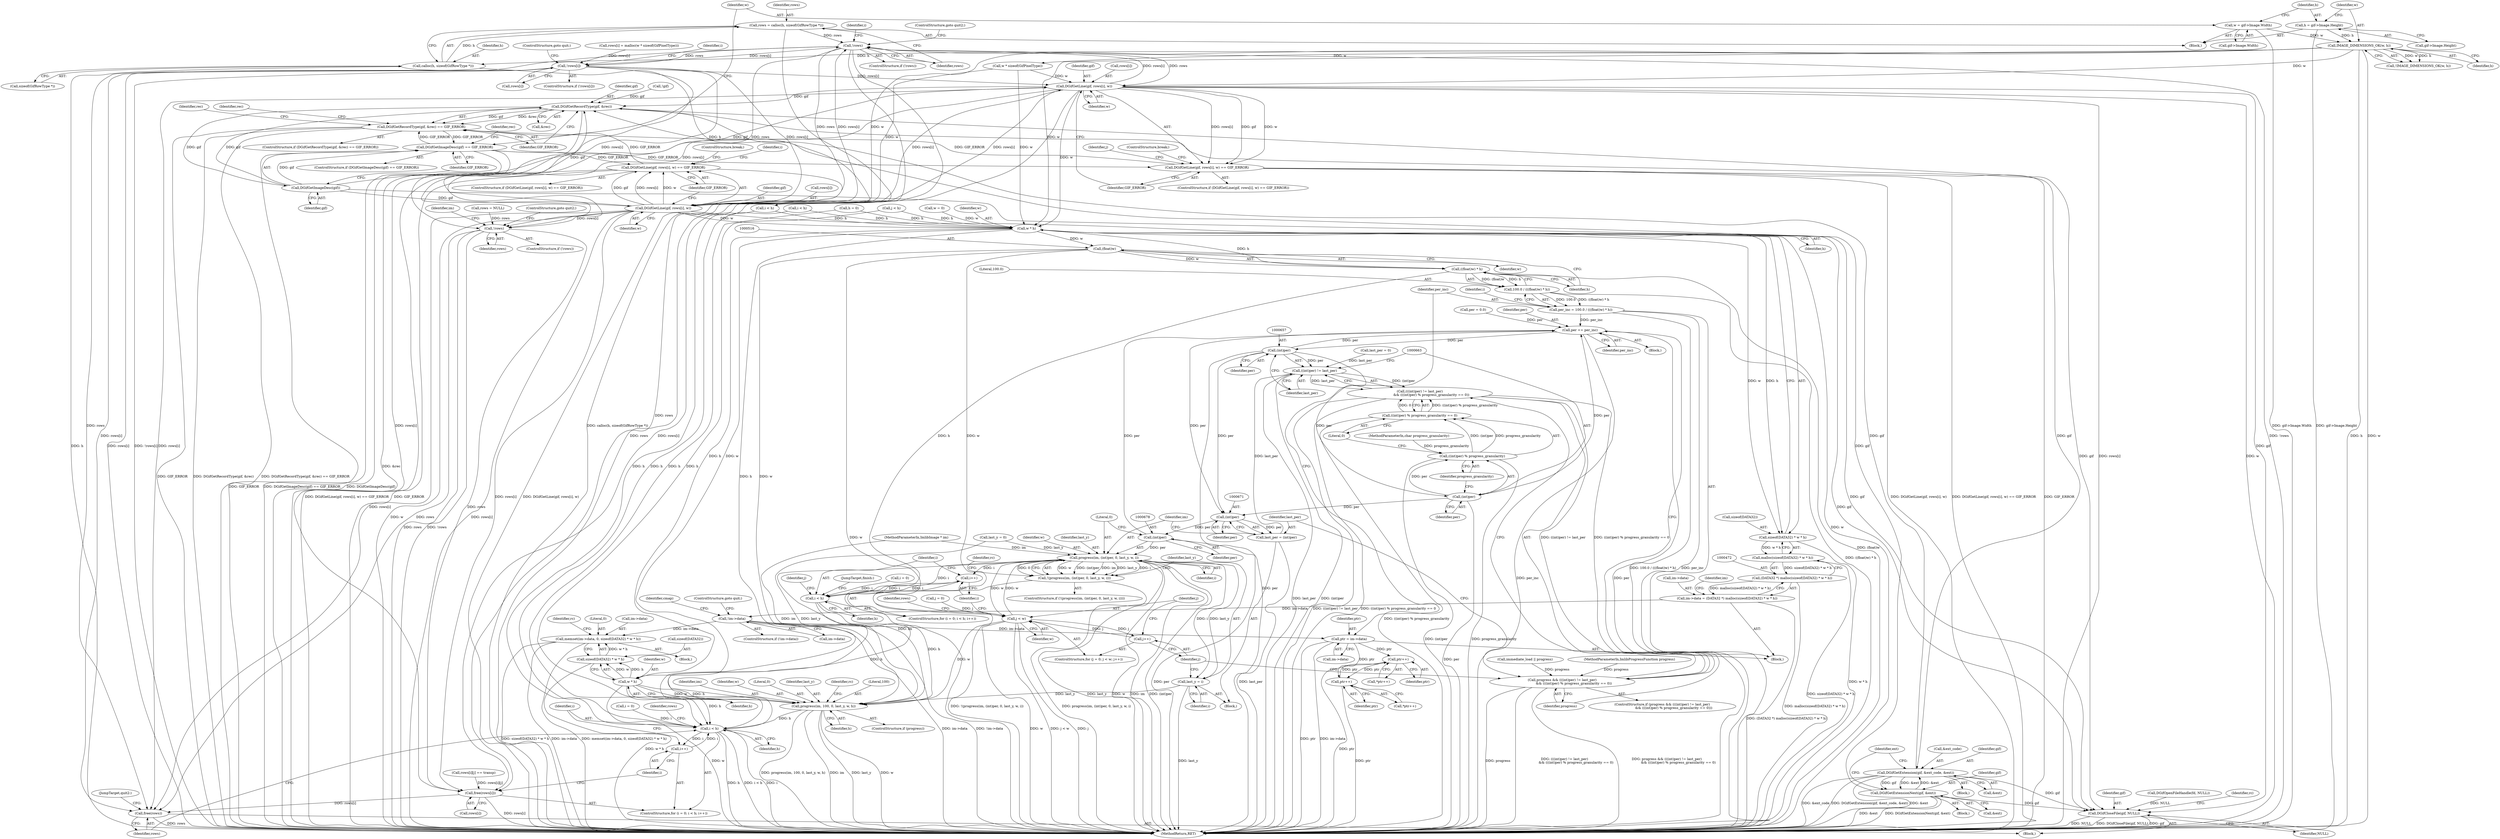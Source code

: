 digraph "0_enlightment_1f9b0b32728803a1578e658cd0955df773e34f49@API" {
"1000253" [label="(Call,rows = calloc(h, sizeof(GifRowType *)))"];
"1000255" [label="(Call,calloc(h, sizeof(GifRowType *)))"];
"1000249" [label="(Call,IMAGE_DIMENSIONS_OK(w, h))"];
"1000233" [label="(Call,w = gif->Image.Width)"];
"1000240" [label="(Call,h = gif->Image.Height)"];
"1000260" [label="(Call,!rows)"];
"1000283" [label="(Call,!rows[i])"];
"1000322" [label="(Call,DGifGetLine(gif, rows[i], w))"];
"1000206" [label="(Call,DGifGetRecordType(gif, &rec))"];
"1000205" [label="(Call,DGifGetRecordType(gif, &rec) == GIF_ERROR)"];
"1000224" [label="(Call,DGifGetImageDesc(gif) == GIF_ERROR)"];
"1000321" [label="(Call,DGifGetLine(gif, rows[i], w) == GIF_ERROR)"];
"1000344" [label="(Call,DGifGetLine(gif, rows[i], w) == GIF_ERROR)"];
"1000225" [label="(Call,DGifGetImageDesc(gif))"];
"1000345" [label="(Call,DGifGetLine(gif, rows[i], w))"];
"1000427" [label="(Call,!rows)"];
"1000715" [label="(Call,free(rows[i]))"];
"1000719" [label="(Call,free(rows))"];
"1000477" [label="(Call,w * h)"];
"1000474" [label="(Call,sizeof(DATA32) * w * h)"];
"1000473" [label="(Call,malloc(sizeof(DATA32) * w * h))"];
"1000471" [label="(Call,(DATA32 *) malloc(sizeof(DATA32) * w * h))"];
"1000467" [label="(Call,im->data = (DATA32 *) malloc(sizeof(DATA32) * w * h))"];
"1000481" [label="(Call,!im->data)"];
"1000490" [label="(Call,memset(im->data, 0, sizeof(DATA32) * w * h))"];
"1000505" [label="(Call,ptr = im->data)"];
"1000577" [label="(Call,ptr++)"];
"1000633" [label="(Call,ptr++)"];
"1000498" [label="(Call,w * h)"];
"1000495" [label="(Call,sizeof(DATA32) * w * h)"];
"1000695" [label="(Call,progress(im, 100, 0, last_y, w, h))"];
"1000710" [label="(Call,i < h)"];
"1000713" [label="(Call,i++)"];
"1000515" [label="(Call,(float)w)"];
"1000514" [label="(Call,((float)w) * h)"];
"1000512" [label="(Call,100.0 / (((float)w) * h))"];
"1000510" [label="(Call,per_inc = 100.0 / (((float)w) * h))"];
"1000648" [label="(Call,per += per_inc)"];
"1000656" [label="(Call,(int)per)"];
"1000655" [label="(Call,((int)per) != last_per)"];
"1000654" [label="(Call,(((int)per) != last_per)\n                      && (((int)per) % progress_granularity == 0))"];
"1000652" [label="(Call,progress && (((int)per) != last_per)\n                      && (((int)per) % progress_granularity == 0))"];
"1000662" [label="(Call,(int)per)"];
"1000661" [label="(Call,((int)per) % progress_granularity)"];
"1000660" [label="(Call,((int)per) % progress_granularity == 0)"];
"1000670" [label="(Call,(int)per)"];
"1000668" [label="(Call,last_per = (int)per)"];
"1000677" [label="(Call,(int)per)"];
"1000675" [label="(Call,progress(im, (int)per, 0, last_y, w, i))"];
"1000526" [label="(Call,i++)"];
"1000523" [label="(Call,i < h)"];
"1000533" [label="(Call,j < w)"];
"1000536" [label="(Call,j++)"];
"1000674" [label="(Call,!(progress(im, (int)per, 0, last_y, w, i)))"];
"1000689" [label="(Call,last_y = i)"];
"1000722" [label="(Call,DGifCloseFile(gif, NULL))"];
"1000368" [label="(Call,DGifGetExtension(gif, &ext_code, &ext))"];
"1000402" [label="(Call,DGifGetExtensionNext(gif, &ext))"];
"1000249" [label="(Call,IMAGE_DIMENSIONS_OK(w, h))"];
"1000711" [label="(Identifier,i)"];
"1000494" [label="(Literal,0)"];
"1000265" [label="(Identifier,i)"];
"1000519" [label="(ControlStructure,for (i = 0; i < h; i++))"];
"1000723" [label="(Identifier,gif)"];
"1000482" [label="(Call,im->data)"];
"1000667" [label="(Block,)"];
"1000715" [label="(Call,free(rows[i]))"];
"1000699" [label="(Identifier,last_y)"];
"1000681" [label="(Identifier,last_y)"];
"1000515" [label="(Call,(float)w)"];
"1000477" [label="(Call,w * h)"];
"1000672" [label="(Identifier,per)"];
"1000235" [label="(Call,gif->Image.Width)"];
"1000114" [label="(Block,)"];
"1000533" [label="(Call,j < w)"];
"1000375" [label="(Identifier,ext)"];
"1000402" [label="(Call,DGifGetExtensionNext(gif, &ext))"];
"1000475" [label="(Call,sizeof(DATA32))"];
"1000661" [label="(Call,((int)per) % progress_granularity)"];
"1000526" [label="(Call,i++)"];
"1000506" [label="(Identifier,ptr)"];
"1000680" [label="(Literal,0)"];
"1000686" [label="(Identifier,rc)"];
"1000207" [label="(Identifier,gif)"];
"1000362" [label="(Block,)"];
"1000514" [label="(Call,((float)w) * h)"];
"1000230" [label="(Identifier,rec)"];
"1000500" [label="(Identifier,h)"];
"1000376" [label="(Block,)"];
"1000254" [label="(Identifier,rows)"];
"1000495" [label="(Call,sizeof(DATA32) * w * h)"];
"1000691" [label="(Identifier,i)"];
"1000345" [label="(Call,DGifGetLine(gif, rows[i], w))"];
"1000404" [label="(Call,&ext)"];
"1000485" [label="(ControlStructure,goto quit;)"];
"1000675" [label="(Call,progress(im, (int)per, 0, last_y, w, i))"];
"1000577" [label="(Call,ptr++)"];
"1000505" [label="(Call,ptr = im->data)"];
"1000713" [label="(Call,i++)"];
"1000218" [label="(Identifier,rec)"];
"1000403" [label="(Identifier,gif)"];
"1000271" [label="(Identifier,i)"];
"1000330" [label="(ControlStructure,break;)"];
"1000491" [label="(Call,im->data)"];
"1000139" [label="(Call,h = 0)"];
"1000712" [label="(Identifier,h)"];
"1000658" [label="(Identifier,per)"];
"1000517" [label="(Identifier,w)"];
"1000703" [label="(Identifier,rc)"];
"1000632" [label="(Call,*ptr++)"];
"1000188" [label="(Call,DGifOpenFileHandle(fd, NULL))"];
"1000433" [label="(Identifier,im)"];
"1000726" [label="(Identifier,rc)"];
"1000226" [label="(Identifier,gif)"];
"1000206" [label="(Call,DGifGetRecordType(gif, &rec))"];
"1000479" [label="(Identifier,h)"];
"1000683" [label="(Identifier,i)"];
"1000502" [label="(Identifier,rc)"];
"1000650" [label="(Identifier,per_inc)"];
"1000530" [label="(Call,j = 0)"];
"1000666" [label="(Literal,0)"];
"1000513" [label="(Literal,100.0)"];
"1000204" [label="(ControlStructure,if (DGifGetRecordType(gif, &rec) == GIF_ERROR))"];
"1000634" [label="(Identifier,ptr)"];
"1000478" [label="(Identifier,w)"];
"1000498" [label="(Call,w * h)"];
"1000205" [label="(Call,DGifGetRecordType(gif, &rec) == GIF_ERROR)"];
"1000253" [label="(Call,rows = calloc(h, sizeof(GifRowType *)))"];
"1000256" [label="(Identifier,h)"];
"1000311" [label="(Call,j < h)"];
"1000716" [label="(Call,rows[i])"];
"1000255" [label="(Call,calloc(h, sizeof(GifRowType *)))"];
"1000323" [label="(Identifier,gif)"];
"1000677" [label="(Call,(int)per)"];
"1000428" [label="(Identifier,rows)"];
"1000346" [label="(Identifier,gif)"];
"1000531" [label="(Identifier,j)"];
"1000536" [label="(Call,j++)"];
"1000322" [label="(Call,DGifGetLine(gif, rows[i], w))"];
"1000483" [label="(Identifier,im)"];
"1000370" [label="(Call,&ext_code)"];
"1000112" [label="(MethodParameterIn,char progress_granularity)"];
"1000227" [label="(Identifier,GIF_ERROR)"];
"1000224" [label="(Call,DGifGetImageDesc(gif) == GIF_ERROR)"];
"1000222" [label="(Block,)"];
"1000259" [label="(ControlStructure,if (!rows))"];
"1000481" [label="(Call,!im->data)"];
"1000344" [label="(Call,DGifGetLine(gif, rows[i], w) == GIF_ERROR)"];
"1000353" [label="(ControlStructure,break;)"];
"1000499" [label="(Identifier,w)"];
"1000633" [label="(Call,ptr++)"];
"1000697" [label="(Literal,100)"];
"1000535" [label="(Identifier,w)"];
"1000669" [label="(Identifier,last_per)"];
"1000674" [label="(Call,!(progress(im, (int)per, 0, last_y, w, i)))"];
"1000234" [label="(Identifier,w)"];
"1000682" [label="(Identifier,w)"];
"1000351" [label="(Identifier,GIF_ERROR)"];
"1000719" [label="(Call,free(rows))"];
"1000160" [label="(Call,rows = NULL)"];
"1000143" [label="(Call,per = 0.0)"];
"1000521" [label="(Identifier,i)"];
"1000430" [label="(ControlStructure,goto quit2;)"];
"1000474" [label="(Call,sizeof(DATA32) * w * h)"];
"1000710" [label="(Call,i < h)"];
"1000659" [label="(Identifier,last_per)"];
"1000488" [label="(Identifier,cmap)"];
"1000695" [label="(Call,progress(im, 100, 0, last_y, w, h))"];
"1000664" [label="(Identifier,per)"];
"1000324" [label="(Call,rows[i])"];
"1000529" [label="(ControlStructure,for (j = 0; j < w; j++))"];
"1000507" [label="(Call,im->data)"];
"1000368" [label="(Call,DGifGetExtension(gif, &ext_code, &ext))"];
"1000690" [label="(Identifier,last_y)"];
"1000315" [label="(Identifier,j)"];
"1000110" [label="(MethodParameterIn,ImlibImage * im)"];
"1000537" [label="(Identifier,j)"];
"1000722" [label="(Call,DGifCloseFile(gif, NULL))"];
"1000696" [label="(Identifier,im)"];
"1000692" [label="(JumpTarget,finish:)"];
"1000578" [label="(Identifier,ptr)"];
"1000426" [label="(ControlStructure,if (!rows))"];
"1000240" [label="(Call,h = gif->Image.Height)"];
"1000511" [label="(Identifier,per_inc)"];
"1000328" [label="(Identifier,GIF_ERROR)"];
"1000520" [label="(Call,i = 0)"];
"1000701" [label="(Identifier,h)"];
"1000208" [label="(Call,&rec)"];
"1000320" [label="(ControlStructure,if (DGifGetLine(gif, rows[i], w) == GIF_ERROR))"];
"1000724" [label="(Identifier,NULL)"];
"1000257" [label="(Call,sizeof(GifRowType *))"];
"1000241" [label="(Identifier,h)"];
"1000510" [label="(Call,per_inc = 100.0 / (((float)w) * h))"];
"1000489" [label="(Block,)"];
"1000721" [label="(JumpTarget,quit2:)"];
"1000192" [label="(Call,!gif)"];
"1000656" [label="(Call,(int)per)"];
"1000210" [label="(Identifier,GIF_ERROR)"];
"1000670" [label="(Call,(int)per)"];
"1000660" [label="(Call,((int)per) % progress_granularity == 0)"];
"1000673" [label="(ControlStructure,if (!(progress(im, (int)per, 0, last_y, w, i))))"];
"1000442" [label="(Call,immediate_load || progress)"];
"1000576" [label="(Call,*ptr++)"];
"1000233" [label="(Call,w = gif->Image.Width)"];
"1000717" [label="(Identifier,rows)"];
"1000689" [label="(Call,last_y = i)"];
"1000706" [label="(ControlStructure,for (i = 0; i < h; i++))"];
"1000720" [label="(Identifier,rows)"];
"1000248" [label="(Call,!IMAGE_DIMENSIONS_OK(w, h))"];
"1000468" [label="(Call,im->data)"];
"1000700" [label="(Identifier,w)"];
"1000327" [label="(Identifier,w)"];
"1000496" [label="(Call,sizeof(DATA32))"];
"1000343" [label="(ControlStructure,if (DGifGetLine(gif, rows[i], w) == GIF_ERROR))"];
"1000648" [label="(Call,per += per_inc)"];
"1000471" [label="(Call,(DATA32 *) malloc(sizeof(DATA32) * w * h))"];
"1000111" [label="(MethodParameterIn,ImlibProgressFunction progress)"];
"1000283" [label="(Call,!rows[i])"];
"1000727" [label="(MethodReturn,RET)"];
"1000652" [label="(Call,progress && (((int)per) != last_per)\n                      && (((int)per) % progress_granularity == 0))"];
"1000655" [label="(Call,((int)per) != last_per)"];
"1000267" [label="(Call,i < h)"];
"1000223" [label="(ControlStructure,if (DGifGetImageDesc(gif) == GIF_ERROR))"];
"1000654" [label="(Call,(((int)per) != last_per)\n                      && (((int)per) % progress_granularity == 0))"];
"1000278" [label="(Call,w * sizeof(GifPixelType))"];
"1000242" [label="(Call,gif->Image.Height)"];
"1000347" [label="(Call,rows[i])"];
"1000251" [label="(Identifier,h)"];
"1000525" [label="(Identifier,h)"];
"1000225" [label="(Call,DGifGetImageDesc(gif))"];
"1000714" [label="(Identifier,i)"];
"1000693" [label="(ControlStructure,if (progress))"];
"1000649" [label="(Identifier,per)"];
"1000369" [label="(Identifier,gif)"];
"1000284" [label="(Call,rows[i])"];
"1000213" [label="(Identifier,rec)"];
"1000512" [label="(Call,100.0 / (((float)w) * h))"];
"1000651" [label="(ControlStructure,if (progress && (((int)per) != last_per)\n                      && (((int)per) % progress_granularity == 0)))"];
"1000534" [label="(Identifier,j)"];
"1000135" [label="(Call,w = 0)"];
"1000480" [label="(ControlStructure,if (!im->data))"];
"1000668" [label="(Call,last_per = (int)per)"];
"1000662" [label="(Call,(int)per)"];
"1000527" [label="(Identifier,i)"];
"1000260" [label="(Call,!rows)"];
"1000427" [label="(Call,!rows)"];
"1000262" [label="(ControlStructure,goto quit2;)"];
"1000152" [label="(Call,last_y = 0)"];
"1000707" [label="(Call,i = 0)"];
"1000679" [label="(Identifier,per)"];
"1000540" [label="(Call,rows[i][j] == transp)"];
"1000282" [label="(ControlStructure,if (!rows[i]))"];
"1000287" [label="(ControlStructure,goto quit;)"];
"1000524" [label="(Identifier,i)"];
"1000350" [label="(Identifier,w)"];
"1000467" [label="(Call,im->data = (DATA32 *) malloc(sizeof(DATA32) * w * h))"];
"1000698" [label="(Literal,0)"];
"1000676" [label="(Identifier,im)"];
"1000273" [label="(Call,rows[i] = malloc(w * sizeof(GifPixelType)))"];
"1000445" [label="(Block,)"];
"1000337" [label="(Call,i < h)"];
"1000538" [label="(Block,)"];
"1000261" [label="(Identifier,rows)"];
"1000321" [label="(Call,DGifGetLine(gif, rows[i], w) == GIF_ERROR)"];
"1000341" [label="(Identifier,i)"];
"1000665" [label="(Identifier,progress_granularity)"];
"1000543" [label="(Identifier,rows)"];
"1000518" [label="(Identifier,h)"];
"1000372" [label="(Call,&ext)"];
"1000250" [label="(Identifier,w)"];
"1000523" [label="(Call,i < h)"];
"1000148" [label="(Call,last_per = 0)"];
"1000473" [label="(Call,malloc(sizeof(DATA32) * w * h))"];
"1000653" [label="(Identifier,progress)"];
"1000490" [label="(Call,memset(im->data, 0, sizeof(DATA32) * w * h))"];
"1000253" -> "1000222"  [label="AST: "];
"1000253" -> "1000255"  [label="CFG: "];
"1000254" -> "1000253"  [label="AST: "];
"1000255" -> "1000253"  [label="AST: "];
"1000261" -> "1000253"  [label="CFG: "];
"1000253" -> "1000727"  [label="DDG: calloc(h, sizeof(GifRowType *))"];
"1000255" -> "1000253"  [label="DDG: h"];
"1000253" -> "1000260"  [label="DDG: rows"];
"1000255" -> "1000257"  [label="CFG: "];
"1000256" -> "1000255"  [label="AST: "];
"1000257" -> "1000255"  [label="AST: "];
"1000255" -> "1000727"  [label="DDG: h"];
"1000249" -> "1000255"  [label="DDG: h"];
"1000255" -> "1000267"  [label="DDG: h"];
"1000249" -> "1000248"  [label="AST: "];
"1000249" -> "1000251"  [label="CFG: "];
"1000250" -> "1000249"  [label="AST: "];
"1000251" -> "1000249"  [label="AST: "];
"1000248" -> "1000249"  [label="CFG: "];
"1000249" -> "1000727"  [label="DDG: h"];
"1000249" -> "1000727"  [label="DDG: w"];
"1000249" -> "1000248"  [label="DDG: w"];
"1000249" -> "1000248"  [label="DDG: h"];
"1000233" -> "1000249"  [label="DDG: w"];
"1000240" -> "1000249"  [label="DDG: h"];
"1000249" -> "1000278"  [label="DDG: w"];
"1000249" -> "1000322"  [label="DDG: w"];
"1000249" -> "1000345"  [label="DDG: w"];
"1000249" -> "1000477"  [label="DDG: w"];
"1000233" -> "1000222"  [label="AST: "];
"1000233" -> "1000235"  [label="CFG: "];
"1000234" -> "1000233"  [label="AST: "];
"1000235" -> "1000233"  [label="AST: "];
"1000241" -> "1000233"  [label="CFG: "];
"1000233" -> "1000727"  [label="DDG: gif->Image.Width"];
"1000240" -> "1000222"  [label="AST: "];
"1000240" -> "1000242"  [label="CFG: "];
"1000241" -> "1000240"  [label="AST: "];
"1000242" -> "1000240"  [label="AST: "];
"1000250" -> "1000240"  [label="CFG: "];
"1000240" -> "1000727"  [label="DDG: gif->Image.Height"];
"1000260" -> "1000259"  [label="AST: "];
"1000260" -> "1000261"  [label="CFG: "];
"1000261" -> "1000260"  [label="AST: "];
"1000262" -> "1000260"  [label="CFG: "];
"1000265" -> "1000260"  [label="CFG: "];
"1000260" -> "1000727"  [label="DDG: !rows"];
"1000260" -> "1000727"  [label="DDG: rows"];
"1000283" -> "1000260"  [label="DDG: rows[i]"];
"1000345" -> "1000260"  [label="DDG: rows[i]"];
"1000322" -> "1000260"  [label="DDG: rows[i]"];
"1000260" -> "1000283"  [label="DDG: rows"];
"1000260" -> "1000322"  [label="DDG: rows"];
"1000260" -> "1000345"  [label="DDG: rows"];
"1000260" -> "1000427"  [label="DDG: rows"];
"1000260" -> "1000715"  [label="DDG: rows"];
"1000260" -> "1000719"  [label="DDG: rows"];
"1000283" -> "1000282"  [label="AST: "];
"1000283" -> "1000284"  [label="CFG: "];
"1000284" -> "1000283"  [label="AST: "];
"1000287" -> "1000283"  [label="CFG: "];
"1000271" -> "1000283"  [label="CFG: "];
"1000283" -> "1000727"  [label="DDG: rows[i]"];
"1000283" -> "1000727"  [label="DDG: !rows[i]"];
"1000273" -> "1000283"  [label="DDG: rows[i]"];
"1000283" -> "1000322"  [label="DDG: rows[i]"];
"1000283" -> "1000345"  [label="DDG: rows[i]"];
"1000283" -> "1000427"  [label="DDG: rows[i]"];
"1000283" -> "1000715"  [label="DDG: rows[i]"];
"1000283" -> "1000719"  [label="DDG: rows[i]"];
"1000322" -> "1000321"  [label="AST: "];
"1000322" -> "1000327"  [label="CFG: "];
"1000323" -> "1000322"  [label="AST: "];
"1000324" -> "1000322"  [label="AST: "];
"1000327" -> "1000322"  [label="AST: "];
"1000328" -> "1000322"  [label="CFG: "];
"1000322" -> "1000727"  [label="DDG: rows[i]"];
"1000322" -> "1000727"  [label="DDG: w"];
"1000322" -> "1000206"  [label="DDG: gif"];
"1000322" -> "1000321"  [label="DDG: gif"];
"1000322" -> "1000321"  [label="DDG: rows[i]"];
"1000322" -> "1000321"  [label="DDG: w"];
"1000225" -> "1000322"  [label="DDG: gif"];
"1000345" -> "1000322"  [label="DDG: rows[i]"];
"1000278" -> "1000322"  [label="DDG: w"];
"1000322" -> "1000345"  [label="DDG: rows[i]"];
"1000322" -> "1000427"  [label="DDG: rows[i]"];
"1000322" -> "1000477"  [label="DDG: w"];
"1000322" -> "1000715"  [label="DDG: rows[i]"];
"1000322" -> "1000719"  [label="DDG: rows[i]"];
"1000322" -> "1000722"  [label="DDG: gif"];
"1000206" -> "1000205"  [label="AST: "];
"1000206" -> "1000208"  [label="CFG: "];
"1000207" -> "1000206"  [label="AST: "];
"1000208" -> "1000206"  [label="AST: "];
"1000210" -> "1000206"  [label="CFG: "];
"1000206" -> "1000727"  [label="DDG: &rec"];
"1000206" -> "1000205"  [label="DDG: gif"];
"1000206" -> "1000205"  [label="DDG: &rec"];
"1000368" -> "1000206"  [label="DDG: gif"];
"1000225" -> "1000206"  [label="DDG: gif"];
"1000402" -> "1000206"  [label="DDG: gif"];
"1000192" -> "1000206"  [label="DDG: gif"];
"1000345" -> "1000206"  [label="DDG: gif"];
"1000206" -> "1000225"  [label="DDG: gif"];
"1000206" -> "1000368"  [label="DDG: gif"];
"1000206" -> "1000722"  [label="DDG: gif"];
"1000205" -> "1000204"  [label="AST: "];
"1000205" -> "1000210"  [label="CFG: "];
"1000210" -> "1000205"  [label="AST: "];
"1000213" -> "1000205"  [label="CFG: "];
"1000218" -> "1000205"  [label="CFG: "];
"1000205" -> "1000727"  [label="DDG: GIF_ERROR"];
"1000205" -> "1000727"  [label="DDG: DGifGetRecordType(gif, &rec)"];
"1000205" -> "1000727"  [label="DDG: DGifGetRecordType(gif, &rec) == GIF_ERROR"];
"1000224" -> "1000205"  [label="DDG: GIF_ERROR"];
"1000344" -> "1000205"  [label="DDG: GIF_ERROR"];
"1000321" -> "1000205"  [label="DDG: GIF_ERROR"];
"1000205" -> "1000224"  [label="DDG: GIF_ERROR"];
"1000224" -> "1000223"  [label="AST: "];
"1000224" -> "1000227"  [label="CFG: "];
"1000225" -> "1000224"  [label="AST: "];
"1000227" -> "1000224"  [label="AST: "];
"1000230" -> "1000224"  [label="CFG: "];
"1000234" -> "1000224"  [label="CFG: "];
"1000224" -> "1000727"  [label="DDG: DGifGetImageDesc(gif)"];
"1000224" -> "1000727"  [label="DDG: GIF_ERROR"];
"1000224" -> "1000727"  [label="DDG: DGifGetImageDesc(gif) == GIF_ERROR"];
"1000225" -> "1000224"  [label="DDG: gif"];
"1000224" -> "1000321"  [label="DDG: GIF_ERROR"];
"1000224" -> "1000344"  [label="DDG: GIF_ERROR"];
"1000321" -> "1000320"  [label="AST: "];
"1000321" -> "1000328"  [label="CFG: "];
"1000328" -> "1000321"  [label="AST: "];
"1000330" -> "1000321"  [label="CFG: "];
"1000315" -> "1000321"  [label="CFG: "];
"1000321" -> "1000727"  [label="DDG: GIF_ERROR"];
"1000321" -> "1000727"  [label="DDG: DGifGetLine(gif, rows[i], w)"];
"1000321" -> "1000727"  [label="DDG: DGifGetLine(gif, rows[i], w) == GIF_ERROR"];
"1000344" -> "1000343"  [label="AST: "];
"1000344" -> "1000351"  [label="CFG: "];
"1000345" -> "1000344"  [label="AST: "];
"1000351" -> "1000344"  [label="AST: "];
"1000353" -> "1000344"  [label="CFG: "];
"1000341" -> "1000344"  [label="CFG: "];
"1000344" -> "1000727"  [label="DDG: DGifGetLine(gif, rows[i], w) == GIF_ERROR"];
"1000344" -> "1000727"  [label="DDG: GIF_ERROR"];
"1000344" -> "1000727"  [label="DDG: DGifGetLine(gif, rows[i], w)"];
"1000345" -> "1000344"  [label="DDG: gif"];
"1000345" -> "1000344"  [label="DDG: rows[i]"];
"1000345" -> "1000344"  [label="DDG: w"];
"1000225" -> "1000226"  [label="CFG: "];
"1000226" -> "1000225"  [label="AST: "];
"1000227" -> "1000225"  [label="CFG: "];
"1000225" -> "1000345"  [label="DDG: gif"];
"1000225" -> "1000722"  [label="DDG: gif"];
"1000345" -> "1000350"  [label="CFG: "];
"1000346" -> "1000345"  [label="AST: "];
"1000347" -> "1000345"  [label="AST: "];
"1000350" -> "1000345"  [label="AST: "];
"1000351" -> "1000345"  [label="CFG: "];
"1000345" -> "1000727"  [label="DDG: rows[i]"];
"1000345" -> "1000727"  [label="DDG: w"];
"1000278" -> "1000345"  [label="DDG: w"];
"1000345" -> "1000427"  [label="DDG: rows[i]"];
"1000345" -> "1000477"  [label="DDG: w"];
"1000345" -> "1000715"  [label="DDG: rows[i]"];
"1000345" -> "1000719"  [label="DDG: rows[i]"];
"1000345" -> "1000722"  [label="DDG: gif"];
"1000427" -> "1000426"  [label="AST: "];
"1000427" -> "1000428"  [label="CFG: "];
"1000428" -> "1000427"  [label="AST: "];
"1000430" -> "1000427"  [label="CFG: "];
"1000433" -> "1000427"  [label="CFG: "];
"1000427" -> "1000727"  [label="DDG: rows"];
"1000427" -> "1000727"  [label="DDG: !rows"];
"1000160" -> "1000427"  [label="DDG: rows"];
"1000427" -> "1000715"  [label="DDG: rows"];
"1000427" -> "1000719"  [label="DDG: rows"];
"1000715" -> "1000706"  [label="AST: "];
"1000715" -> "1000716"  [label="CFG: "];
"1000716" -> "1000715"  [label="AST: "];
"1000714" -> "1000715"  [label="CFG: "];
"1000715" -> "1000727"  [label="DDG: rows[i]"];
"1000540" -> "1000715"  [label="DDG: rows[i][j]"];
"1000715" -> "1000719"  [label="DDG: rows[i]"];
"1000719" -> "1000114"  [label="AST: "];
"1000719" -> "1000720"  [label="CFG: "];
"1000720" -> "1000719"  [label="AST: "];
"1000721" -> "1000719"  [label="CFG: "];
"1000719" -> "1000727"  [label="DDG: rows"];
"1000477" -> "1000474"  [label="AST: "];
"1000477" -> "1000479"  [label="CFG: "];
"1000478" -> "1000477"  [label="AST: "];
"1000479" -> "1000477"  [label="AST: "];
"1000474" -> "1000477"  [label="CFG: "];
"1000477" -> "1000727"  [label="DDG: w"];
"1000477" -> "1000474"  [label="DDG: w"];
"1000477" -> "1000474"  [label="DDG: h"];
"1000135" -> "1000477"  [label="DDG: w"];
"1000278" -> "1000477"  [label="DDG: w"];
"1000337" -> "1000477"  [label="DDG: h"];
"1000311" -> "1000477"  [label="DDG: h"];
"1000267" -> "1000477"  [label="DDG: h"];
"1000139" -> "1000477"  [label="DDG: h"];
"1000477" -> "1000498"  [label="DDG: w"];
"1000477" -> "1000498"  [label="DDG: h"];
"1000477" -> "1000515"  [label="DDG: w"];
"1000477" -> "1000514"  [label="DDG: h"];
"1000477" -> "1000710"  [label="DDG: h"];
"1000474" -> "1000473"  [label="AST: "];
"1000475" -> "1000474"  [label="AST: "];
"1000473" -> "1000474"  [label="CFG: "];
"1000474" -> "1000727"  [label="DDG: w * h"];
"1000474" -> "1000473"  [label="DDG: w * h"];
"1000473" -> "1000471"  [label="AST: "];
"1000471" -> "1000473"  [label="CFG: "];
"1000473" -> "1000727"  [label="DDG: sizeof(DATA32) * w * h"];
"1000473" -> "1000471"  [label="DDG: sizeof(DATA32) * w * h"];
"1000471" -> "1000467"  [label="AST: "];
"1000472" -> "1000471"  [label="AST: "];
"1000467" -> "1000471"  [label="CFG: "];
"1000471" -> "1000727"  [label="DDG: malloc(sizeof(DATA32) * w * h)"];
"1000471" -> "1000467"  [label="DDG: malloc(sizeof(DATA32) * w * h)"];
"1000467" -> "1000445"  [label="AST: "];
"1000468" -> "1000467"  [label="AST: "];
"1000483" -> "1000467"  [label="CFG: "];
"1000467" -> "1000727"  [label="DDG: (DATA32 *) malloc(sizeof(DATA32) * w * h)"];
"1000467" -> "1000481"  [label="DDG: im->data"];
"1000481" -> "1000480"  [label="AST: "];
"1000481" -> "1000482"  [label="CFG: "];
"1000482" -> "1000481"  [label="AST: "];
"1000485" -> "1000481"  [label="CFG: "];
"1000488" -> "1000481"  [label="CFG: "];
"1000481" -> "1000727"  [label="DDG: !im->data"];
"1000481" -> "1000727"  [label="DDG: im->data"];
"1000481" -> "1000490"  [label="DDG: im->data"];
"1000481" -> "1000505"  [label="DDG: im->data"];
"1000490" -> "1000489"  [label="AST: "];
"1000490" -> "1000495"  [label="CFG: "];
"1000491" -> "1000490"  [label="AST: "];
"1000494" -> "1000490"  [label="AST: "];
"1000495" -> "1000490"  [label="AST: "];
"1000502" -> "1000490"  [label="CFG: "];
"1000490" -> "1000727"  [label="DDG: sizeof(DATA32) * w * h"];
"1000490" -> "1000727"  [label="DDG: im->data"];
"1000490" -> "1000727"  [label="DDG: memset(im->data, 0, sizeof(DATA32) * w * h)"];
"1000495" -> "1000490"  [label="DDG: w * h"];
"1000505" -> "1000445"  [label="AST: "];
"1000505" -> "1000507"  [label="CFG: "];
"1000506" -> "1000505"  [label="AST: "];
"1000507" -> "1000505"  [label="AST: "];
"1000511" -> "1000505"  [label="CFG: "];
"1000505" -> "1000727"  [label="DDG: ptr"];
"1000505" -> "1000727"  [label="DDG: im->data"];
"1000505" -> "1000577"  [label="DDG: ptr"];
"1000505" -> "1000633"  [label="DDG: ptr"];
"1000577" -> "1000576"  [label="AST: "];
"1000577" -> "1000578"  [label="CFG: "];
"1000578" -> "1000577"  [label="AST: "];
"1000576" -> "1000577"  [label="CFG: "];
"1000577" -> "1000727"  [label="DDG: ptr"];
"1000633" -> "1000577"  [label="DDG: ptr"];
"1000577" -> "1000633"  [label="DDG: ptr"];
"1000633" -> "1000632"  [label="AST: "];
"1000633" -> "1000634"  [label="CFG: "];
"1000634" -> "1000633"  [label="AST: "];
"1000632" -> "1000633"  [label="CFG: "];
"1000633" -> "1000727"  [label="DDG: ptr"];
"1000498" -> "1000495"  [label="AST: "];
"1000498" -> "1000500"  [label="CFG: "];
"1000499" -> "1000498"  [label="AST: "];
"1000500" -> "1000498"  [label="AST: "];
"1000495" -> "1000498"  [label="CFG: "];
"1000498" -> "1000727"  [label="DDG: w"];
"1000498" -> "1000495"  [label="DDG: w"];
"1000498" -> "1000495"  [label="DDG: h"];
"1000498" -> "1000695"  [label="DDG: w"];
"1000498" -> "1000695"  [label="DDG: h"];
"1000498" -> "1000710"  [label="DDG: h"];
"1000496" -> "1000495"  [label="AST: "];
"1000495" -> "1000727"  [label="DDG: w * h"];
"1000695" -> "1000693"  [label="AST: "];
"1000695" -> "1000701"  [label="CFG: "];
"1000696" -> "1000695"  [label="AST: "];
"1000697" -> "1000695"  [label="AST: "];
"1000698" -> "1000695"  [label="AST: "];
"1000699" -> "1000695"  [label="AST: "];
"1000700" -> "1000695"  [label="AST: "];
"1000701" -> "1000695"  [label="AST: "];
"1000703" -> "1000695"  [label="CFG: "];
"1000695" -> "1000727"  [label="DDG: w"];
"1000695" -> "1000727"  [label="DDG: progress(im, 100, 0, last_y, w, h)"];
"1000695" -> "1000727"  [label="DDG: im"];
"1000695" -> "1000727"  [label="DDG: last_y"];
"1000675" -> "1000695"  [label="DDG: im"];
"1000110" -> "1000695"  [label="DDG: im"];
"1000689" -> "1000695"  [label="DDG: last_y"];
"1000152" -> "1000695"  [label="DDG: last_y"];
"1000533" -> "1000695"  [label="DDG: w"];
"1000515" -> "1000695"  [label="DDG: w"];
"1000523" -> "1000695"  [label="DDG: h"];
"1000695" -> "1000710"  [label="DDG: h"];
"1000710" -> "1000706"  [label="AST: "];
"1000710" -> "1000712"  [label="CFG: "];
"1000711" -> "1000710"  [label="AST: "];
"1000712" -> "1000710"  [label="AST: "];
"1000717" -> "1000710"  [label="CFG: "];
"1000720" -> "1000710"  [label="CFG: "];
"1000710" -> "1000727"  [label="DDG: i"];
"1000710" -> "1000727"  [label="DDG: h"];
"1000710" -> "1000727"  [label="DDG: i < h"];
"1000713" -> "1000710"  [label="DDG: i"];
"1000707" -> "1000710"  [label="DDG: i"];
"1000311" -> "1000710"  [label="DDG: h"];
"1000337" -> "1000710"  [label="DDG: h"];
"1000523" -> "1000710"  [label="DDG: h"];
"1000267" -> "1000710"  [label="DDG: h"];
"1000139" -> "1000710"  [label="DDG: h"];
"1000710" -> "1000713"  [label="DDG: i"];
"1000713" -> "1000706"  [label="AST: "];
"1000713" -> "1000714"  [label="CFG: "];
"1000714" -> "1000713"  [label="AST: "];
"1000711" -> "1000713"  [label="CFG: "];
"1000515" -> "1000514"  [label="AST: "];
"1000515" -> "1000517"  [label="CFG: "];
"1000516" -> "1000515"  [label="AST: "];
"1000517" -> "1000515"  [label="AST: "];
"1000518" -> "1000515"  [label="CFG: "];
"1000515" -> "1000727"  [label="DDG: w"];
"1000515" -> "1000514"  [label="DDG: w"];
"1000515" -> "1000533"  [label="DDG: w"];
"1000514" -> "1000512"  [label="AST: "];
"1000514" -> "1000518"  [label="CFG: "];
"1000518" -> "1000514"  [label="AST: "];
"1000512" -> "1000514"  [label="CFG: "];
"1000514" -> "1000727"  [label="DDG: (float)w"];
"1000514" -> "1000512"  [label="DDG: (float)w"];
"1000514" -> "1000512"  [label="DDG: h"];
"1000514" -> "1000523"  [label="DDG: h"];
"1000512" -> "1000510"  [label="AST: "];
"1000513" -> "1000512"  [label="AST: "];
"1000510" -> "1000512"  [label="CFG: "];
"1000512" -> "1000727"  [label="DDG: ((float)w) * h"];
"1000512" -> "1000510"  [label="DDG: 100.0"];
"1000512" -> "1000510"  [label="DDG: ((float)w) * h"];
"1000510" -> "1000445"  [label="AST: "];
"1000511" -> "1000510"  [label="AST: "];
"1000521" -> "1000510"  [label="CFG: "];
"1000510" -> "1000727"  [label="DDG: per_inc"];
"1000510" -> "1000727"  [label="DDG: 100.0 / (((float)w) * h)"];
"1000510" -> "1000648"  [label="DDG: per_inc"];
"1000648" -> "1000538"  [label="AST: "];
"1000648" -> "1000650"  [label="CFG: "];
"1000649" -> "1000648"  [label="AST: "];
"1000650" -> "1000648"  [label="AST: "];
"1000653" -> "1000648"  [label="CFG: "];
"1000648" -> "1000727"  [label="DDG: per_inc"];
"1000648" -> "1000727"  [label="DDG: per"];
"1000662" -> "1000648"  [label="DDG: per"];
"1000677" -> "1000648"  [label="DDG: per"];
"1000143" -> "1000648"  [label="DDG: per"];
"1000656" -> "1000648"  [label="DDG: per"];
"1000648" -> "1000656"  [label="DDG: per"];
"1000648" -> "1000670"  [label="DDG: per"];
"1000656" -> "1000655"  [label="AST: "];
"1000656" -> "1000658"  [label="CFG: "];
"1000657" -> "1000656"  [label="AST: "];
"1000658" -> "1000656"  [label="AST: "];
"1000659" -> "1000656"  [label="CFG: "];
"1000656" -> "1000727"  [label="DDG: per"];
"1000656" -> "1000655"  [label="DDG: per"];
"1000656" -> "1000662"  [label="DDG: per"];
"1000656" -> "1000670"  [label="DDG: per"];
"1000655" -> "1000654"  [label="AST: "];
"1000655" -> "1000659"  [label="CFG: "];
"1000659" -> "1000655"  [label="AST: "];
"1000663" -> "1000655"  [label="CFG: "];
"1000654" -> "1000655"  [label="CFG: "];
"1000655" -> "1000727"  [label="DDG: (int)per"];
"1000655" -> "1000727"  [label="DDG: last_per"];
"1000655" -> "1000654"  [label="DDG: (int)per"];
"1000655" -> "1000654"  [label="DDG: last_per"];
"1000148" -> "1000655"  [label="DDG: last_per"];
"1000668" -> "1000655"  [label="DDG: last_per"];
"1000654" -> "1000652"  [label="AST: "];
"1000654" -> "1000660"  [label="CFG: "];
"1000660" -> "1000654"  [label="AST: "];
"1000652" -> "1000654"  [label="CFG: "];
"1000654" -> "1000727"  [label="DDG: ((int)per) != last_per"];
"1000654" -> "1000727"  [label="DDG: ((int)per) % progress_granularity == 0"];
"1000654" -> "1000652"  [label="DDG: ((int)per) != last_per"];
"1000654" -> "1000652"  [label="DDG: ((int)per) % progress_granularity == 0"];
"1000660" -> "1000654"  [label="DDG: ((int)per) % progress_granularity"];
"1000660" -> "1000654"  [label="DDG: 0"];
"1000652" -> "1000651"  [label="AST: "];
"1000652" -> "1000653"  [label="CFG: "];
"1000653" -> "1000652"  [label="AST: "];
"1000669" -> "1000652"  [label="CFG: "];
"1000537" -> "1000652"  [label="CFG: "];
"1000652" -> "1000727"  [label="DDG: progress && (((int)per) != last_per)\n                      && (((int)per) % progress_granularity == 0)"];
"1000652" -> "1000727"  [label="DDG: progress"];
"1000652" -> "1000727"  [label="DDG: (((int)per) != last_per)\n                      && (((int)per) % progress_granularity == 0)"];
"1000442" -> "1000652"  [label="DDG: progress"];
"1000111" -> "1000652"  [label="DDG: progress"];
"1000662" -> "1000661"  [label="AST: "];
"1000662" -> "1000664"  [label="CFG: "];
"1000663" -> "1000662"  [label="AST: "];
"1000664" -> "1000662"  [label="AST: "];
"1000665" -> "1000662"  [label="CFG: "];
"1000662" -> "1000727"  [label="DDG: per"];
"1000662" -> "1000661"  [label="DDG: per"];
"1000662" -> "1000670"  [label="DDG: per"];
"1000661" -> "1000660"  [label="AST: "];
"1000661" -> "1000665"  [label="CFG: "];
"1000665" -> "1000661"  [label="AST: "];
"1000666" -> "1000661"  [label="CFG: "];
"1000661" -> "1000727"  [label="DDG: (int)per"];
"1000661" -> "1000727"  [label="DDG: progress_granularity"];
"1000661" -> "1000660"  [label="DDG: (int)per"];
"1000661" -> "1000660"  [label="DDG: progress_granularity"];
"1000112" -> "1000661"  [label="DDG: progress_granularity"];
"1000660" -> "1000666"  [label="CFG: "];
"1000666" -> "1000660"  [label="AST: "];
"1000660" -> "1000727"  [label="DDG: ((int)per) % progress_granularity"];
"1000670" -> "1000668"  [label="AST: "];
"1000670" -> "1000672"  [label="CFG: "];
"1000671" -> "1000670"  [label="AST: "];
"1000672" -> "1000670"  [label="AST: "];
"1000668" -> "1000670"  [label="CFG: "];
"1000670" -> "1000668"  [label="DDG: per"];
"1000670" -> "1000677"  [label="DDG: per"];
"1000668" -> "1000667"  [label="AST: "];
"1000669" -> "1000668"  [label="AST: "];
"1000676" -> "1000668"  [label="CFG: "];
"1000668" -> "1000727"  [label="DDG: last_per"];
"1000677" -> "1000675"  [label="AST: "];
"1000677" -> "1000679"  [label="CFG: "];
"1000678" -> "1000677"  [label="AST: "];
"1000679" -> "1000677"  [label="AST: "];
"1000680" -> "1000677"  [label="CFG: "];
"1000677" -> "1000727"  [label="DDG: per"];
"1000677" -> "1000675"  [label="DDG: per"];
"1000675" -> "1000674"  [label="AST: "];
"1000675" -> "1000683"  [label="CFG: "];
"1000676" -> "1000675"  [label="AST: "];
"1000680" -> "1000675"  [label="AST: "];
"1000681" -> "1000675"  [label="AST: "];
"1000682" -> "1000675"  [label="AST: "];
"1000683" -> "1000675"  [label="AST: "];
"1000674" -> "1000675"  [label="CFG: "];
"1000675" -> "1000727"  [label="DDG: last_y"];
"1000675" -> "1000727"  [label="DDG: w"];
"1000675" -> "1000727"  [label="DDG: im"];
"1000675" -> "1000727"  [label="DDG: (int)per"];
"1000675" -> "1000526"  [label="DDG: i"];
"1000675" -> "1000533"  [label="DDG: w"];
"1000675" -> "1000674"  [label="DDG: w"];
"1000675" -> "1000674"  [label="DDG: (int)per"];
"1000675" -> "1000674"  [label="DDG: im"];
"1000675" -> "1000674"  [label="DDG: last_y"];
"1000675" -> "1000674"  [label="DDG: i"];
"1000675" -> "1000674"  [label="DDG: 0"];
"1000110" -> "1000675"  [label="DDG: im"];
"1000689" -> "1000675"  [label="DDG: last_y"];
"1000152" -> "1000675"  [label="DDG: last_y"];
"1000533" -> "1000675"  [label="DDG: w"];
"1000523" -> "1000675"  [label="DDG: i"];
"1000675" -> "1000689"  [label="DDG: i"];
"1000526" -> "1000519"  [label="AST: "];
"1000526" -> "1000527"  [label="CFG: "];
"1000527" -> "1000526"  [label="AST: "];
"1000524" -> "1000526"  [label="CFG: "];
"1000526" -> "1000523"  [label="DDG: i"];
"1000523" -> "1000526"  [label="DDG: i"];
"1000523" -> "1000519"  [label="AST: "];
"1000523" -> "1000525"  [label="CFG: "];
"1000524" -> "1000523"  [label="AST: "];
"1000525" -> "1000523"  [label="AST: "];
"1000531" -> "1000523"  [label="CFG: "];
"1000692" -> "1000523"  [label="CFG: "];
"1000520" -> "1000523"  [label="DDG: i"];
"1000533" -> "1000529"  [label="AST: "];
"1000533" -> "1000535"  [label="CFG: "];
"1000534" -> "1000533"  [label="AST: "];
"1000535" -> "1000533"  [label="AST: "];
"1000543" -> "1000533"  [label="CFG: "];
"1000527" -> "1000533"  [label="CFG: "];
"1000533" -> "1000727"  [label="DDG: j < w"];
"1000533" -> "1000727"  [label="DDG: j"];
"1000533" -> "1000727"  [label="DDG: w"];
"1000530" -> "1000533"  [label="DDG: j"];
"1000536" -> "1000533"  [label="DDG: j"];
"1000533" -> "1000536"  [label="DDG: j"];
"1000536" -> "1000529"  [label="AST: "];
"1000536" -> "1000537"  [label="CFG: "];
"1000537" -> "1000536"  [label="AST: "];
"1000534" -> "1000536"  [label="CFG: "];
"1000674" -> "1000673"  [label="AST: "];
"1000686" -> "1000674"  [label="CFG: "];
"1000690" -> "1000674"  [label="CFG: "];
"1000674" -> "1000727"  [label="DDG: progress(im, (int)per, 0, last_y, w, i)"];
"1000674" -> "1000727"  [label="DDG: !(progress(im, (int)per, 0, last_y, w, i))"];
"1000689" -> "1000667"  [label="AST: "];
"1000689" -> "1000691"  [label="CFG: "];
"1000690" -> "1000689"  [label="AST: "];
"1000691" -> "1000689"  [label="AST: "];
"1000537" -> "1000689"  [label="CFG: "];
"1000689" -> "1000727"  [label="DDG: last_y"];
"1000722" -> "1000114"  [label="AST: "];
"1000722" -> "1000724"  [label="CFG: "];
"1000723" -> "1000722"  [label="AST: "];
"1000724" -> "1000722"  [label="AST: "];
"1000726" -> "1000722"  [label="CFG: "];
"1000722" -> "1000727"  [label="DDG: NULL"];
"1000722" -> "1000727"  [label="DDG: DGifCloseFile(gif, NULL)"];
"1000722" -> "1000727"  [label="DDG: gif"];
"1000368" -> "1000722"  [label="DDG: gif"];
"1000402" -> "1000722"  [label="DDG: gif"];
"1000188" -> "1000722"  [label="DDG: NULL"];
"1000368" -> "1000362"  [label="AST: "];
"1000368" -> "1000372"  [label="CFG: "];
"1000369" -> "1000368"  [label="AST: "];
"1000370" -> "1000368"  [label="AST: "];
"1000372" -> "1000368"  [label="AST: "];
"1000375" -> "1000368"  [label="CFG: "];
"1000368" -> "1000727"  [label="DDG: &ext_code"];
"1000368" -> "1000727"  [label="DDG: DGifGetExtension(gif, &ext_code, &ext)"];
"1000368" -> "1000727"  [label="DDG: &ext"];
"1000402" -> "1000368"  [label="DDG: &ext"];
"1000368" -> "1000402"  [label="DDG: gif"];
"1000368" -> "1000402"  [label="DDG: &ext"];
"1000402" -> "1000376"  [label="AST: "];
"1000402" -> "1000404"  [label="CFG: "];
"1000403" -> "1000402"  [label="AST: "];
"1000404" -> "1000402"  [label="AST: "];
"1000375" -> "1000402"  [label="CFG: "];
"1000402" -> "1000727"  [label="DDG: &ext"];
"1000402" -> "1000727"  [label="DDG: DGifGetExtensionNext(gif, &ext)"];
}
